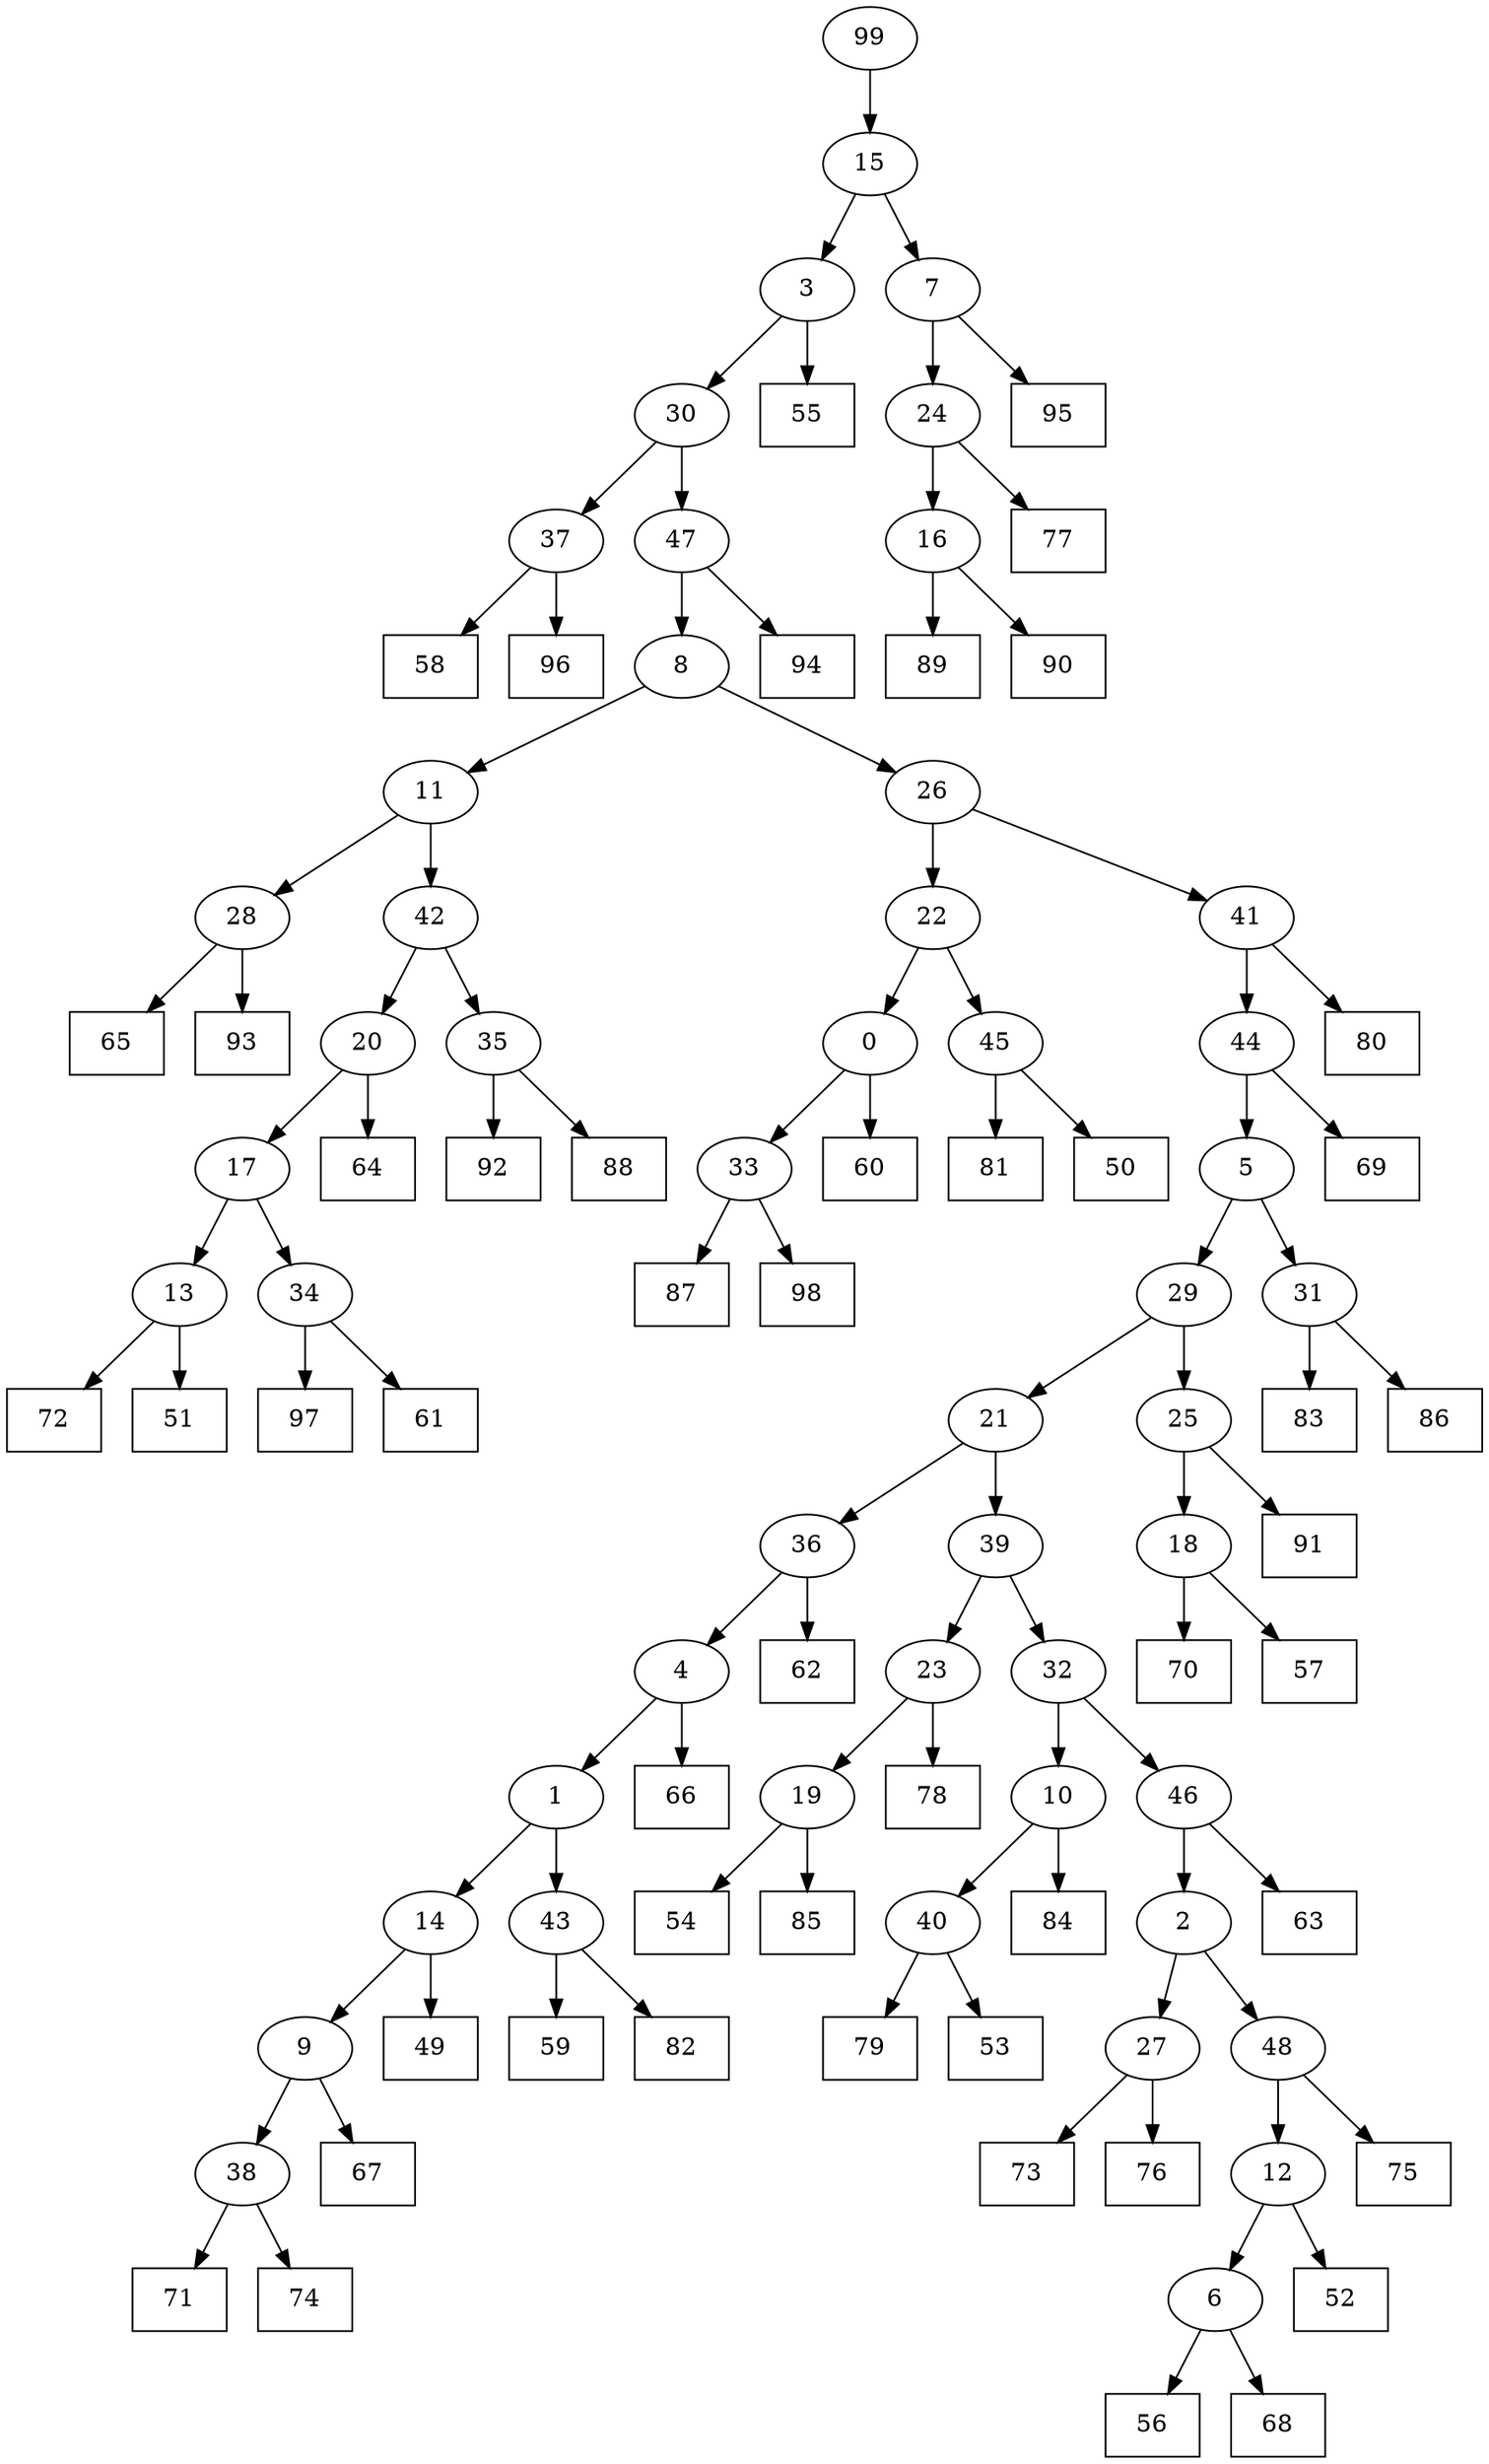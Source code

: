 digraph G {
0[label="0"];
1[label="1"];
2[label="2"];
3[label="3"];
4[label="4"];
5[label="5"];
6[label="6"];
7[label="7"];
8[label="8"];
9[label="9"];
10[label="10"];
11[label="11"];
12[label="12"];
13[label="13"];
14[label="14"];
15[label="15"];
16[label="16"];
17[label="17"];
18[label="18"];
19[label="19"];
20[label="20"];
21[label="21"];
22[label="22"];
23[label="23"];
24[label="24"];
25[label="25"];
26[label="26"];
27[label="27"];
28[label="28"];
29[label="29"];
30[label="30"];
31[label="31"];
32[label="32"];
33[label="33"];
34[label="34"];
35[label="35"];
36[label="36"];
37[label="37"];
38[label="38"];
39[label="39"];
40[label="40"];
41[label="41"];
42[label="42"];
43[label="43"];
44[label="44"];
45[label="45"];
46[label="46"];
47[label="47"];
48[label="48"];
49[shape=box,label="92"];
50[shape=box,label="58"];
51[shape=box,label="94"];
52[shape=box,label="78"];
53[shape=box,label="97"];
54[shape=box,label="81"];
55[shape=box,label="66"];
56[shape=box,label="72"];
57[shape=box,label="79"];
58[shape=box,label="52"];
59[shape=box,label="95"];
60[shape=box,label="89"];
61[shape=box,label="59"];
62[shape=box,label="62"];
63[shape=box,label="67"];
64[shape=box,label="96"];
65[shape=box,label="60"];
66[shape=box,label="54"];
67[shape=box,label="87"];
68[shape=box,label="56"];
69[shape=box,label="91"];
70[shape=box,label="70"];
71[shape=box,label="64"];
72[shape=box,label="71"];
73[shape=box,label="85"];
74[shape=box,label="61"];
75[shape=box,label="84"];
76[shape=box,label="65"];
77[shape=box,label="77"];
78[shape=box,label="83"];
79[shape=box,label="86"];
80[shape=box,label="49"];
81[shape=box,label="63"];
82[shape=box,label="51"];
83[shape=box,label="75"];
84[shape=box,label="73"];
85[shape=box,label="50"];
86[shape=box,label="98"];
87[shape=box,label="80"];
88[shape=box,label="55"];
89[shape=box,label="69"];
90[shape=box,label="88"];
91[shape=box,label="68"];
92[shape=box,label="90"];
93[shape=box,label="76"];
94[shape=box,label="82"];
95[shape=box,label="74"];
96[shape=box,label="93"];
97[shape=box,label="53"];
98[shape=box,label="57"];
99[label="99"];
23->52 ;
10->75 ;
28->96 ;
45->85 ;
40->97 ;
34->74 ;
24->77 ;
47->51 ;
40->57 ;
13->82 ;
19->66 ;
35->49 ;
43->94 ;
31->79 ;
10->40 ;
0->33 ;
19->73 ;
43->61 ;
9->63 ;
16->60 ;
44->89 ;
46->81 ;
8->26 ;
9->38 ;
38->72 ;
3->30 ;
7->59 ;
22->45 ;
14->80 ;
37->64 ;
30->47 ;
1->14 ;
14->9 ;
36->62 ;
21->36 ;
36->4 ;
37->50 ;
5->31 ;
31->78 ;
15->7 ;
26->41 ;
30->37 ;
18->70 ;
45->54 ;
17->13 ;
13->56 ;
29->25 ;
25->69 ;
38->95 ;
16->92 ;
11->28 ;
28->76 ;
11->42 ;
41->87 ;
7->24 ;
24->16 ;
42->20 ;
20->71 ;
20->17 ;
6->91 ;
5->29 ;
29->21 ;
4->1 ;
0->65 ;
32->10 ;
26->22 ;
12->58 ;
27->93 ;
48->12 ;
12->6 ;
48->83 ;
4->55 ;
46->2 ;
2->27 ;
3->88 ;
47->8 ;
8->11 ;
6->68 ;
99->15 ;
15->3 ;
33->67 ;
17->34 ;
41->44 ;
44->5 ;
34->53 ;
39->23 ;
23->19 ;
33->86 ;
22->0 ;
32->46 ;
2->48 ;
42->35 ;
35->90 ;
1->43 ;
25->18 ;
18->98 ;
27->84 ;
21->39 ;
39->32 ;
}
